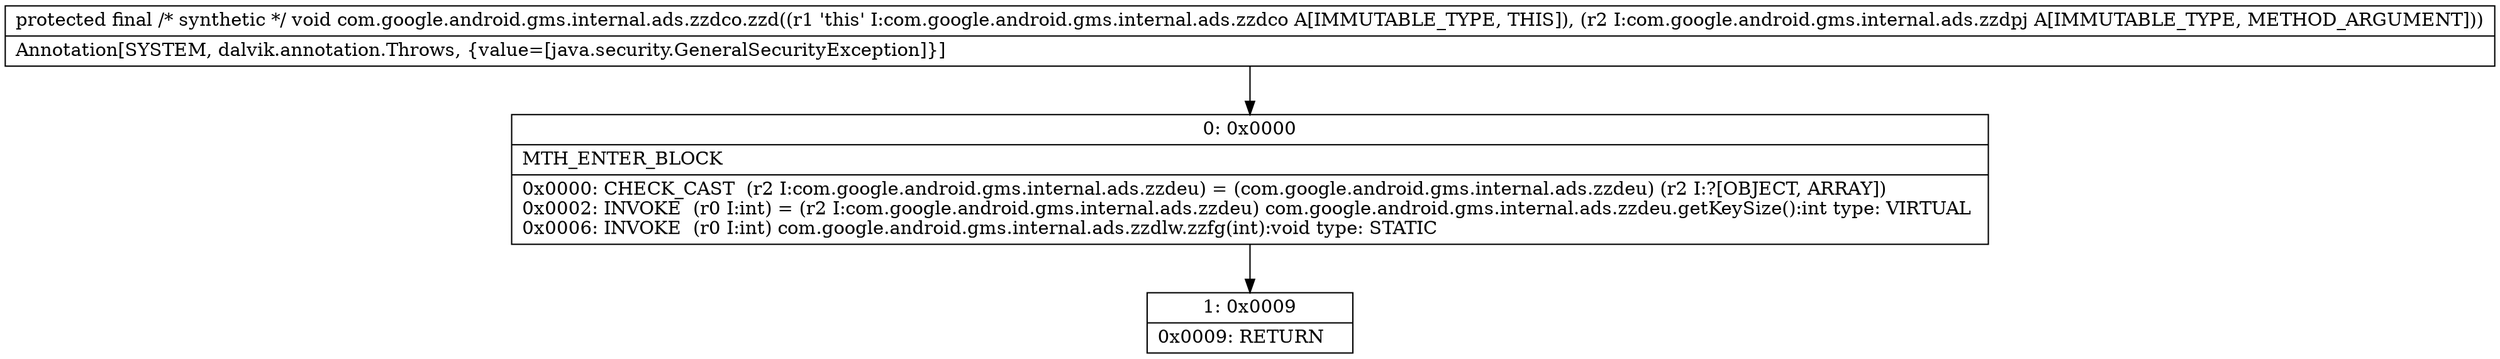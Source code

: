 digraph "CFG forcom.google.android.gms.internal.ads.zzdco.zzd(Lcom\/google\/android\/gms\/internal\/ads\/zzdpj;)V" {
Node_0 [shape=record,label="{0\:\ 0x0000|MTH_ENTER_BLOCK\l|0x0000: CHECK_CAST  (r2 I:com.google.android.gms.internal.ads.zzdeu) = (com.google.android.gms.internal.ads.zzdeu) (r2 I:?[OBJECT, ARRAY]) \l0x0002: INVOKE  (r0 I:int) = (r2 I:com.google.android.gms.internal.ads.zzdeu) com.google.android.gms.internal.ads.zzdeu.getKeySize():int type: VIRTUAL \l0x0006: INVOKE  (r0 I:int) com.google.android.gms.internal.ads.zzdlw.zzfg(int):void type: STATIC \l}"];
Node_1 [shape=record,label="{1\:\ 0x0009|0x0009: RETURN   \l}"];
MethodNode[shape=record,label="{protected final \/* synthetic *\/ void com.google.android.gms.internal.ads.zzdco.zzd((r1 'this' I:com.google.android.gms.internal.ads.zzdco A[IMMUTABLE_TYPE, THIS]), (r2 I:com.google.android.gms.internal.ads.zzdpj A[IMMUTABLE_TYPE, METHOD_ARGUMENT]))  | Annotation[SYSTEM, dalvik.annotation.Throws, \{value=[java.security.GeneralSecurityException]\}]\l}"];
MethodNode -> Node_0;
Node_0 -> Node_1;
}

